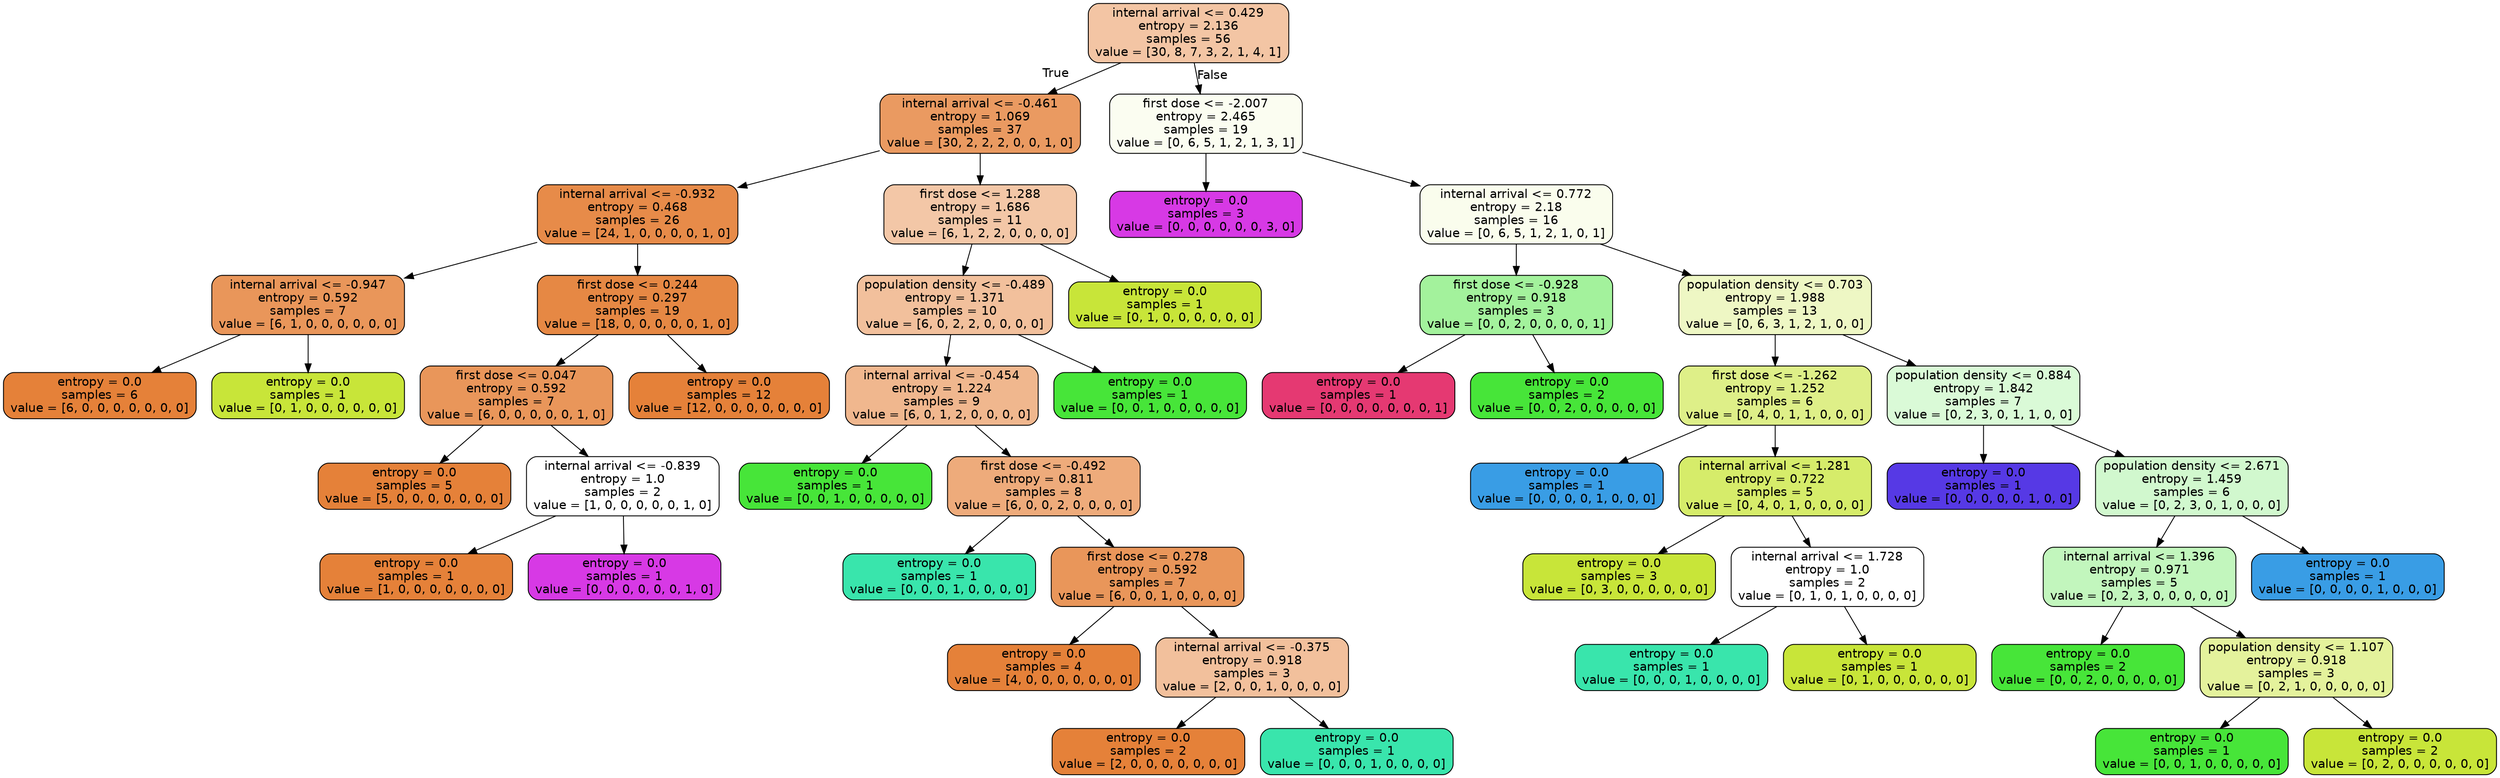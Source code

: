digraph Tree {
node [shape=box, style="filled, rounded", color="black", fontname=helvetica] ;
edge [fontname=helvetica] ;
0 [label="internal arrival <= 0.429\nentropy = 2.136\nsamples = 56\nvalue = [30, 8, 7, 3, 2, 1, 4, 1]", fillcolor="#f3c5a4"] ;
1 [label="internal arrival <= -0.461\nentropy = 1.069\nsamples = 37\nvalue = [30, 2, 2, 2, 0, 0, 1, 0]", fillcolor="#ea9a61"] ;
0 -> 1 [labeldistance=2.5, labelangle=45, headlabel="True"] ;
2 [label="internal arrival <= -0.932\nentropy = 0.468\nsamples = 26\nvalue = [24, 1, 0, 0, 0, 0, 1, 0]", fillcolor="#e78b49"] ;
1 -> 2 ;
3 [label="internal arrival <= -0.947\nentropy = 0.592\nsamples = 7\nvalue = [6, 1, 0, 0, 0, 0, 0, 0]", fillcolor="#e9965a"] ;
2 -> 3 ;
4 [label="entropy = 0.0\nsamples = 6\nvalue = [6, 0, 0, 0, 0, 0, 0, 0]", fillcolor="#e58139"] ;
3 -> 4 ;
5 [label="entropy = 0.0\nsamples = 1\nvalue = [0, 1, 0, 0, 0, 0, 0, 0]", fillcolor="#c8e539"] ;
3 -> 5 ;
6 [label="first dose <= 0.244\nentropy = 0.297\nsamples = 19\nvalue = [18, 0, 0, 0, 0, 0, 1, 0]", fillcolor="#e68844"] ;
2 -> 6 ;
7 [label="first dose <= 0.047\nentropy = 0.592\nsamples = 7\nvalue = [6, 0, 0, 0, 0, 0, 1, 0]", fillcolor="#e9965a"] ;
6 -> 7 ;
8 [label="entropy = 0.0\nsamples = 5\nvalue = [5, 0, 0, 0, 0, 0, 0, 0]", fillcolor="#e58139"] ;
7 -> 8 ;
9 [label="internal arrival <= -0.839\nentropy = 1.0\nsamples = 2\nvalue = [1, 0, 0, 0, 0, 0, 1, 0]", fillcolor="#ffffff"] ;
7 -> 9 ;
10 [label="entropy = 0.0\nsamples = 1\nvalue = [1, 0, 0, 0, 0, 0, 0, 0]", fillcolor="#e58139"] ;
9 -> 10 ;
11 [label="entropy = 0.0\nsamples = 1\nvalue = [0, 0, 0, 0, 0, 0, 1, 0]", fillcolor="#d739e5"] ;
9 -> 11 ;
12 [label="entropy = 0.0\nsamples = 12\nvalue = [12, 0, 0, 0, 0, 0, 0, 0]", fillcolor="#e58139"] ;
6 -> 12 ;
13 [label="first dose <= 1.288\nentropy = 1.686\nsamples = 11\nvalue = [6, 1, 2, 2, 0, 0, 0, 0]", fillcolor="#f3c7a7"] ;
1 -> 13 ;
14 [label="population density <= -0.489\nentropy = 1.371\nsamples = 10\nvalue = [6, 0, 2, 2, 0, 0, 0, 0]", fillcolor="#f2c09c"] ;
13 -> 14 ;
15 [label="internal arrival <= -0.454\nentropy = 1.224\nsamples = 9\nvalue = [6, 0, 1, 2, 0, 0, 0, 0]", fillcolor="#f0b78e"] ;
14 -> 15 ;
16 [label="entropy = 0.0\nsamples = 1\nvalue = [0, 0, 1, 0, 0, 0, 0, 0]", fillcolor="#47e539"] ;
15 -> 16 ;
17 [label="first dose <= -0.492\nentropy = 0.811\nsamples = 8\nvalue = [6, 0, 0, 2, 0, 0, 0, 0]", fillcolor="#eeab7b"] ;
15 -> 17 ;
18 [label="entropy = 0.0\nsamples = 1\nvalue = [0, 0, 0, 1, 0, 0, 0, 0]", fillcolor="#39e5ac"] ;
17 -> 18 ;
19 [label="first dose <= 0.278\nentropy = 0.592\nsamples = 7\nvalue = [6, 0, 0, 1, 0, 0, 0, 0]", fillcolor="#e9965a"] ;
17 -> 19 ;
20 [label="entropy = 0.0\nsamples = 4\nvalue = [4, 0, 0, 0, 0, 0, 0, 0]", fillcolor="#e58139"] ;
19 -> 20 ;
21 [label="internal arrival <= -0.375\nentropy = 0.918\nsamples = 3\nvalue = [2, 0, 0, 1, 0, 0, 0, 0]", fillcolor="#f2c09c"] ;
19 -> 21 ;
22 [label="entropy = 0.0\nsamples = 2\nvalue = [2, 0, 0, 0, 0, 0, 0, 0]", fillcolor="#e58139"] ;
21 -> 22 ;
23 [label="entropy = 0.0\nsamples = 1\nvalue = [0, 0, 0, 1, 0, 0, 0, 0]", fillcolor="#39e5ac"] ;
21 -> 23 ;
24 [label="entropy = 0.0\nsamples = 1\nvalue = [0, 0, 1, 0, 0, 0, 0, 0]", fillcolor="#47e539"] ;
14 -> 24 ;
25 [label="entropy = 0.0\nsamples = 1\nvalue = [0, 1, 0, 0, 0, 0, 0, 0]", fillcolor="#c8e539"] ;
13 -> 25 ;
26 [label="first dose <= -2.007\nentropy = 2.465\nsamples = 19\nvalue = [0, 6, 5, 1, 2, 1, 3, 1]", fillcolor="#fbfdf1"] ;
0 -> 26 [labeldistance=2.5, labelangle=-45, headlabel="False"] ;
27 [label="entropy = 0.0\nsamples = 3\nvalue = [0, 0, 0, 0, 0, 0, 3, 0]", fillcolor="#d739e5"] ;
26 -> 27 ;
28 [label="internal arrival <= 0.772\nentropy = 2.18\nsamples = 16\nvalue = [0, 6, 5, 1, 2, 1, 0, 1]", fillcolor="#fafded"] ;
26 -> 28 ;
29 [label="first dose <= -0.928\nentropy = 0.918\nsamples = 3\nvalue = [0, 0, 2, 0, 0, 0, 0, 1]", fillcolor="#a3f29c"] ;
28 -> 29 ;
30 [label="entropy = 0.0\nsamples = 1\nvalue = [0, 0, 0, 0, 0, 0, 0, 1]", fillcolor="#e53972"] ;
29 -> 30 ;
31 [label="entropy = 0.0\nsamples = 2\nvalue = [0, 0, 2, 0, 0, 0, 0, 0]", fillcolor="#47e539"] ;
29 -> 31 ;
32 [label="population density <= 0.703\nentropy = 1.988\nsamples = 13\nvalue = [0, 6, 3, 1, 2, 1, 0, 0]", fillcolor="#eef7c4"] ;
28 -> 32 ;
33 [label="first dose <= -1.262\nentropy = 1.252\nsamples = 6\nvalue = [0, 4, 0, 1, 1, 0, 0, 0]", fillcolor="#deef88"] ;
32 -> 33 ;
34 [label="entropy = 0.0\nsamples = 1\nvalue = [0, 0, 0, 0, 1, 0, 0, 0]", fillcolor="#399de5"] ;
33 -> 34 ;
35 [label="internal arrival <= 1.281\nentropy = 0.722\nsamples = 5\nvalue = [0, 4, 0, 1, 0, 0, 0, 0]", fillcolor="#d6ec6a"] ;
33 -> 35 ;
36 [label="entropy = 0.0\nsamples = 3\nvalue = [0, 3, 0, 0, 0, 0, 0, 0]", fillcolor="#c8e539"] ;
35 -> 36 ;
37 [label="internal arrival <= 1.728\nentropy = 1.0\nsamples = 2\nvalue = [0, 1, 0, 1, 0, 0, 0, 0]", fillcolor="#ffffff"] ;
35 -> 37 ;
38 [label="entropy = 0.0\nsamples = 1\nvalue = [0, 0, 0, 1, 0, 0, 0, 0]", fillcolor="#39e5ac"] ;
37 -> 38 ;
39 [label="entropy = 0.0\nsamples = 1\nvalue = [0, 1, 0, 0, 0, 0, 0, 0]", fillcolor="#c8e539"] ;
37 -> 39 ;
40 [label="population density <= 0.884\nentropy = 1.842\nsamples = 7\nvalue = [0, 2, 3, 0, 1, 1, 0, 0]", fillcolor="#dafad7"] ;
32 -> 40 ;
41 [label="entropy = 0.0\nsamples = 1\nvalue = [0, 0, 0, 0, 0, 1, 0, 0]", fillcolor="#5639e5"] ;
40 -> 41 ;
42 [label="population density <= 2.671\nentropy = 1.459\nsamples = 6\nvalue = [0, 2, 3, 0, 1, 0, 0, 0]", fillcolor="#d1f8ce"] ;
40 -> 42 ;
43 [label="internal arrival <= 1.396\nentropy = 0.971\nsamples = 5\nvalue = [0, 2, 3, 0, 0, 0, 0, 0]", fillcolor="#c2f6bd"] ;
42 -> 43 ;
44 [label="entropy = 0.0\nsamples = 2\nvalue = [0, 0, 2, 0, 0, 0, 0, 0]", fillcolor="#47e539"] ;
43 -> 44 ;
45 [label="population density <= 1.107\nentropy = 0.918\nsamples = 3\nvalue = [0, 2, 1, 0, 0, 0, 0, 0]", fillcolor="#e4f29c"] ;
43 -> 45 ;
46 [label="entropy = 0.0\nsamples = 1\nvalue = [0, 0, 1, 0, 0, 0, 0, 0]", fillcolor="#47e539"] ;
45 -> 46 ;
47 [label="entropy = 0.0\nsamples = 2\nvalue = [0, 2, 0, 0, 0, 0, 0, 0]", fillcolor="#c8e539"] ;
45 -> 47 ;
48 [label="entropy = 0.0\nsamples = 1\nvalue = [0, 0, 0, 0, 1, 0, 0, 0]", fillcolor="#399de5"] ;
42 -> 48 ;
}